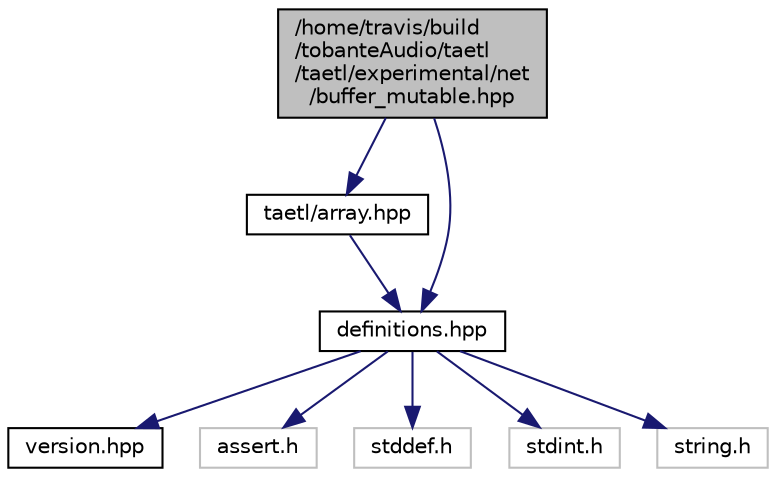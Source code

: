 digraph "/home/travis/build/tobanteAudio/taetl/taetl/experimental/net/buffer_mutable.hpp"
{
  edge [fontname="Helvetica",fontsize="10",labelfontname="Helvetica",labelfontsize="10"];
  node [fontname="Helvetica",fontsize="10",shape=record];
  Node0 [label="/home/travis/build\l/tobanteAudio/taetl\l/taetl/experimental/net\l/buffer_mutable.hpp",height=0.2,width=0.4,color="black", fillcolor="grey75", style="filled", fontcolor="black"];
  Node0 -> Node1 [color="midnightblue",fontsize="10",style="solid",fontname="Helvetica"];
  Node1 [label="taetl/array.hpp",height=0.2,width=0.4,color="black", fillcolor="white", style="filled",URL="$array_8hpp.html"];
  Node1 -> Node2 [color="midnightblue",fontsize="10",style="solid",fontname="Helvetica"];
  Node2 [label="definitions.hpp",height=0.2,width=0.4,color="black", fillcolor="white", style="filled",URL="$definitions_8hpp.html"];
  Node2 -> Node3 [color="midnightblue",fontsize="10",style="solid",fontname="Helvetica"];
  Node3 [label="version.hpp",height=0.2,width=0.4,color="black", fillcolor="white", style="filled",URL="$version_8hpp.html"];
  Node2 -> Node4 [color="midnightblue",fontsize="10",style="solid",fontname="Helvetica"];
  Node4 [label="assert.h",height=0.2,width=0.4,color="grey75", fillcolor="white", style="filled"];
  Node2 -> Node5 [color="midnightblue",fontsize="10",style="solid",fontname="Helvetica"];
  Node5 [label="stddef.h",height=0.2,width=0.4,color="grey75", fillcolor="white", style="filled"];
  Node2 -> Node6 [color="midnightblue",fontsize="10",style="solid",fontname="Helvetica"];
  Node6 [label="stdint.h",height=0.2,width=0.4,color="grey75", fillcolor="white", style="filled"];
  Node2 -> Node7 [color="midnightblue",fontsize="10",style="solid",fontname="Helvetica"];
  Node7 [label="string.h",height=0.2,width=0.4,color="grey75", fillcolor="white", style="filled"];
  Node0 -> Node2 [color="midnightblue",fontsize="10",style="solid",fontname="Helvetica"];
}
